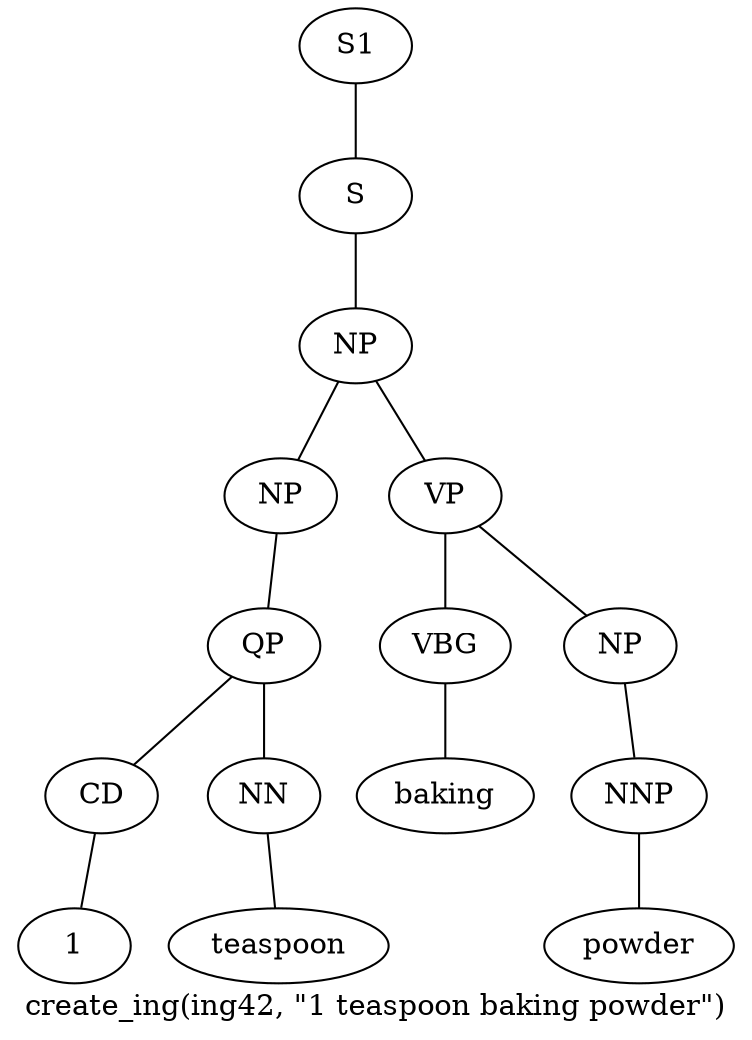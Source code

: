 graph SyntaxGraph {
	label = "create_ing(ing42, \"1 teaspoon baking powder\")";
	Node0 [label="S1"];
	Node1 [label="S"];
	Node2 [label="NP"];
	Node3 [label="NP"];
	Node4 [label="QP"];
	Node5 [label="CD"];
	Node6 [label="1"];
	Node7 [label="NN"];
	Node8 [label="teaspoon"];
	Node9 [label="VP"];
	Node10 [label="VBG"];
	Node11 [label="baking"];
	Node12 [label="NP"];
	Node13 [label="NNP"];
	Node14 [label="powder"];

	Node0 -- Node1;
	Node1 -- Node2;
	Node2 -- Node3;
	Node2 -- Node9;
	Node3 -- Node4;
	Node4 -- Node5;
	Node4 -- Node7;
	Node5 -- Node6;
	Node7 -- Node8;
	Node9 -- Node10;
	Node9 -- Node12;
	Node10 -- Node11;
	Node12 -- Node13;
	Node13 -- Node14;
}